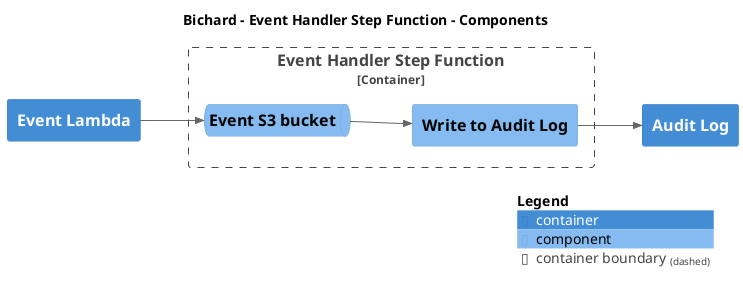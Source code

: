 @startuml
set separator none
title Bichard - Event Handler Step Function - Components

left to right direction

!include <C4/C4>
!include <C4/C4_Context>
!include <C4/C4_Container>
!include <C4/C4_Component>

Container(Bichard.EventLambda, "Event Lambda", $techn="", $descr="", $tags="", $link="")
Container(Bichard.AuditLog, "Audit Log", $techn="", $descr="", $tags="", $link="")

Container_Boundary("Bichard.EventHandlerStepFunction_boundary", "Event Handler Step Function", $tags="") {
  ComponentQueue(Bichard.EventHandlerStepFunction.EventS3bucket, "Event S3 bucket", $techn="", $descr="", $tags="", $link="")
  Component(Bichard.EventHandlerStepFunction.WritetoAuditLog, "Write to Audit Log", $techn="", $descr="", $tags="", $link="")
}

Rel(Bichard.EventLambda, Bichard.EventHandlerStepFunction.EventS3bucket, "", $techn="", $tags="", $link="")
Rel(Bichard.EventHandlerStepFunction.EventS3bucket, Bichard.EventHandlerStepFunction.WritetoAuditLog, "", $techn="", $tags="", $link="")
Rel(Bichard.EventHandlerStepFunction.WritetoAuditLog, Bichard.AuditLog, "", $techn="", $tags="", $link="")

SHOW_LEGEND(true)
@enduml